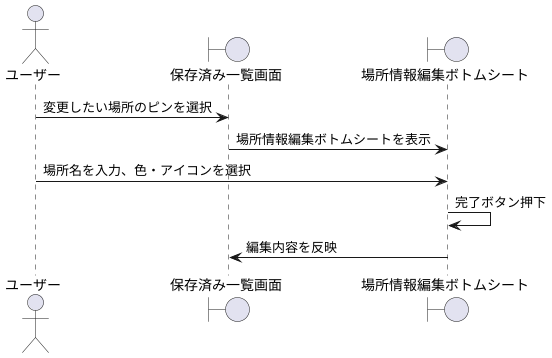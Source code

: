 @startuml
actor ユーザー as User
boundary "保存済み一覧画面" as SavedList
boundary "場所情報編集ボトムシート" as EditBottomSheet

User -> SavedList: 変更したい場所のピンを選択
SavedList -> EditBottomSheet: 場所情報編集ボトムシートを表示

User -> EditBottomSheet: 場所名を入力、色・アイコンを選択
EditBottomSheet -> EditBottomSheet: 完了ボタン押下
EditBottomSheet -> SavedList: 編集内容を反映

@enduml

